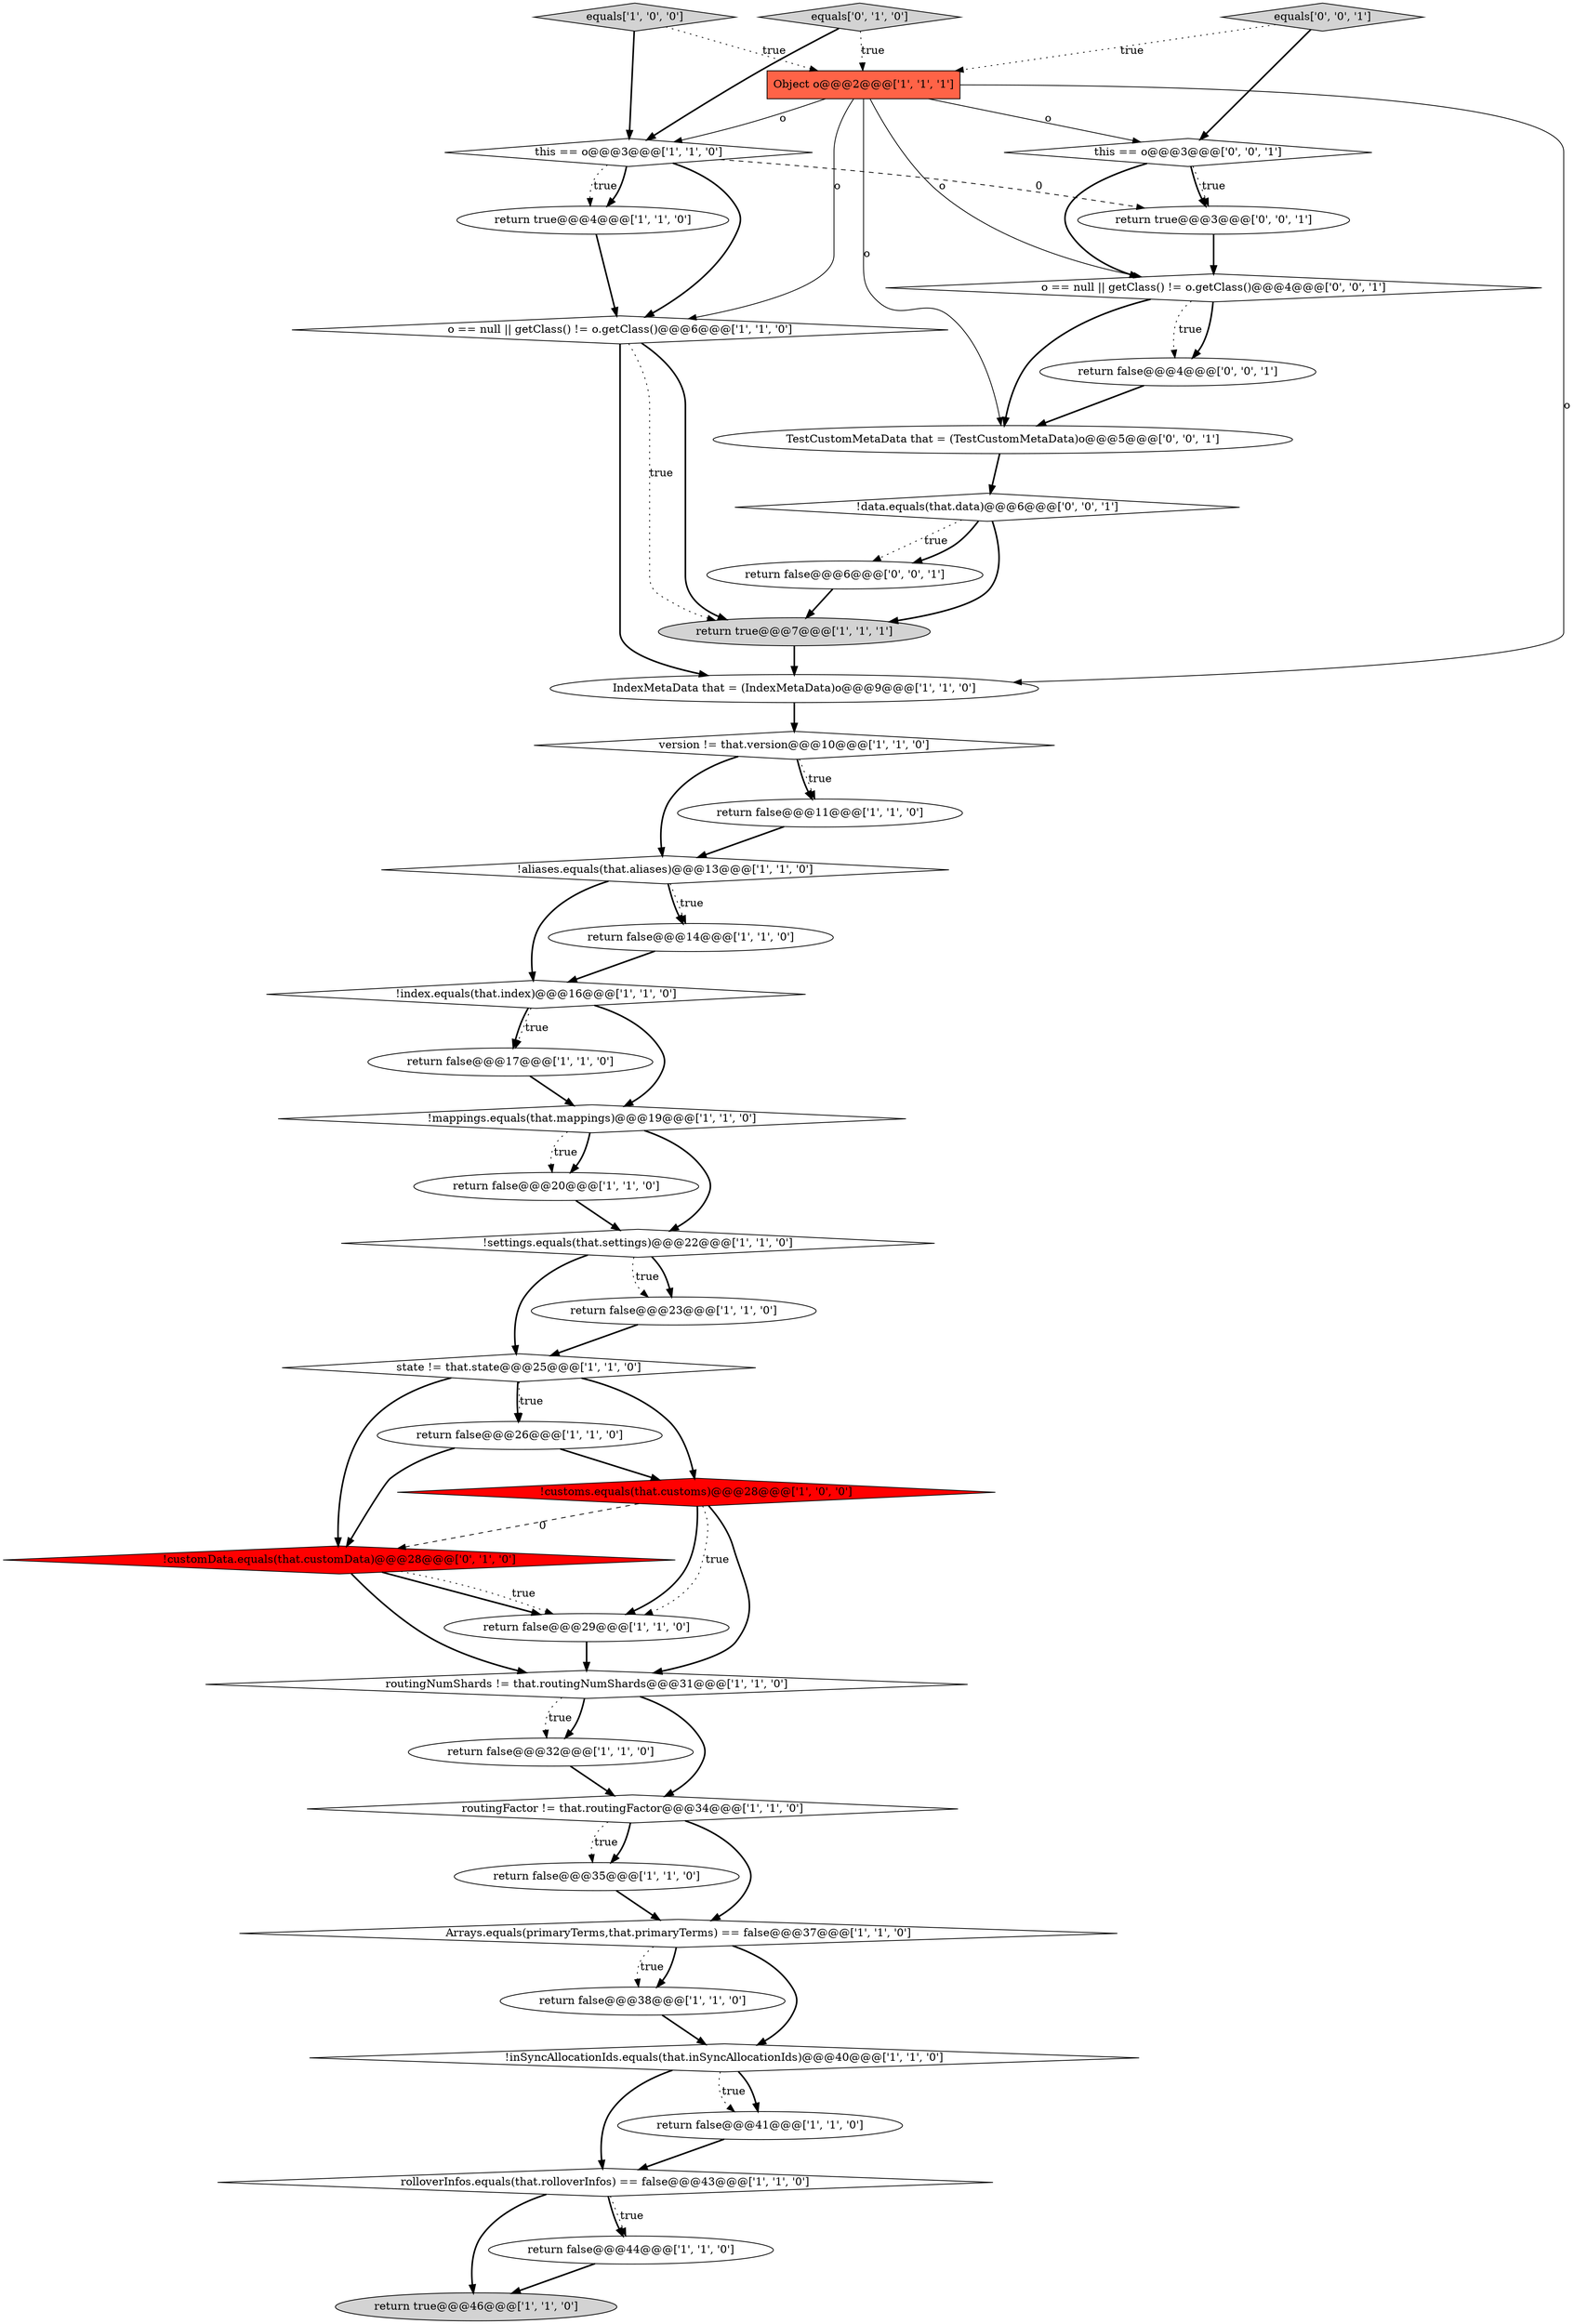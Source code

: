 digraph {
9 [style = filled, label = "rolloverInfos.equals(that.rolloverInfos) == false@@@43@@@['1', '1', '0']", fillcolor = white, shape = diamond image = "AAA0AAABBB1BBB"];
10 [style = filled, label = "IndexMetaData that = (IndexMetaData)o@@@9@@@['1', '1', '0']", fillcolor = white, shape = ellipse image = "AAA0AAABBB1BBB"];
20 [style = filled, label = "return false@@@41@@@['1', '1', '0']", fillcolor = white, shape = ellipse image = "AAA0AAABBB1BBB"];
35 [style = filled, label = "this == o@@@3@@@['0', '0', '1']", fillcolor = white, shape = diamond image = "AAA0AAABBB3BBB"];
39 [style = filled, label = "!data.equals(that.data)@@@6@@@['0', '0', '1']", fillcolor = white, shape = diamond image = "AAA0AAABBB3BBB"];
4 [style = filled, label = "equals['1', '0', '0']", fillcolor = lightgray, shape = diamond image = "AAA0AAABBB1BBB"];
22 [style = filled, label = "return false@@@29@@@['1', '1', '0']", fillcolor = white, shape = ellipse image = "AAA0AAABBB1BBB"];
13 [style = filled, label = "this == o@@@3@@@['1', '1', '0']", fillcolor = white, shape = diamond image = "AAA0AAABBB1BBB"];
2 [style = filled, label = "!index.equals(that.index)@@@16@@@['1', '1', '0']", fillcolor = white, shape = diamond image = "AAA0AAABBB1BBB"];
18 [style = filled, label = "return false@@@35@@@['1', '1', '0']", fillcolor = white, shape = ellipse image = "AAA0AAABBB1BBB"];
23 [style = filled, label = "return false@@@14@@@['1', '1', '0']", fillcolor = white, shape = ellipse image = "AAA0AAABBB1BBB"];
38 [style = filled, label = "o == null || getClass() != o.getClass()@@@4@@@['0', '0', '1']", fillcolor = white, shape = diamond image = "AAA0AAABBB3BBB"];
26 [style = filled, label = "return true@@@46@@@['1', '1', '0']", fillcolor = lightgray, shape = ellipse image = "AAA0AAABBB1BBB"];
21 [style = filled, label = "routingNumShards != that.routingNumShards@@@31@@@['1', '1', '0']", fillcolor = white, shape = diamond image = "AAA0AAABBB1BBB"];
37 [style = filled, label = "TestCustomMetaData that = (TestCustomMetaData)o@@@5@@@['0', '0', '1']", fillcolor = white, shape = ellipse image = "AAA0AAABBB3BBB"];
1 [style = filled, label = "return false@@@32@@@['1', '1', '0']", fillcolor = white, shape = ellipse image = "AAA0AAABBB1BBB"];
30 [style = filled, label = "return false@@@17@@@['1', '1', '0']", fillcolor = white, shape = ellipse image = "AAA0AAABBB1BBB"];
17 [style = filled, label = "Arrays.equals(primaryTerms,that.primaryTerms) == false@@@37@@@['1', '1', '0']", fillcolor = white, shape = diamond image = "AAA0AAABBB1BBB"];
5 [style = filled, label = "version != that.version@@@10@@@['1', '1', '0']", fillcolor = white, shape = diamond image = "AAA0AAABBB1BBB"];
40 [style = filled, label = "return false@@@6@@@['0', '0', '1']", fillcolor = white, shape = ellipse image = "AAA0AAABBB3BBB"];
19 [style = filled, label = "return false@@@20@@@['1', '1', '0']", fillcolor = white, shape = ellipse image = "AAA0AAABBB1BBB"];
11 [style = filled, label = "routingFactor != that.routingFactor@@@34@@@['1', '1', '0']", fillcolor = white, shape = diamond image = "AAA0AAABBB1BBB"];
25 [style = filled, label = "!customs.equals(that.customs)@@@28@@@['1', '0', '0']", fillcolor = red, shape = diamond image = "AAA1AAABBB1BBB"];
31 [style = filled, label = "return false@@@26@@@['1', '1', '0']", fillcolor = white, shape = ellipse image = "AAA0AAABBB1BBB"];
15 [style = filled, label = "o == null || getClass() != o.getClass()@@@6@@@['1', '1', '0']", fillcolor = white, shape = diamond image = "AAA0AAABBB1BBB"];
36 [style = filled, label = "return false@@@4@@@['0', '0', '1']", fillcolor = white, shape = ellipse image = "AAA0AAABBB3BBB"];
0 [style = filled, label = "state != that.state@@@25@@@['1', '1', '0']", fillcolor = white, shape = diamond image = "AAA0AAABBB1BBB"];
12 [style = filled, label = "return false@@@38@@@['1', '1', '0']", fillcolor = white, shape = ellipse image = "AAA0AAABBB1BBB"];
14 [style = filled, label = "Object o@@@2@@@['1', '1', '1']", fillcolor = tomato, shape = box image = "AAA0AAABBB1BBB"];
34 [style = filled, label = "equals['0', '0', '1']", fillcolor = lightgray, shape = diamond image = "AAA0AAABBB3BBB"];
7 [style = filled, label = "!settings.equals(that.settings)@@@22@@@['1', '1', '0']", fillcolor = white, shape = diamond image = "AAA0AAABBB1BBB"];
8 [style = filled, label = "!inSyncAllocationIds.equals(that.inSyncAllocationIds)@@@40@@@['1', '1', '0']", fillcolor = white, shape = diamond image = "AAA0AAABBB1BBB"];
32 [style = filled, label = "equals['0', '1', '0']", fillcolor = lightgray, shape = diamond image = "AAA0AAABBB2BBB"];
3 [style = filled, label = "return true@@@4@@@['1', '1', '0']", fillcolor = white, shape = ellipse image = "AAA0AAABBB1BBB"];
24 [style = filled, label = "!mappings.equals(that.mappings)@@@19@@@['1', '1', '0']", fillcolor = white, shape = diamond image = "AAA0AAABBB1BBB"];
27 [style = filled, label = "return true@@@7@@@['1', '1', '1']", fillcolor = lightgray, shape = ellipse image = "AAA0AAABBB1BBB"];
28 [style = filled, label = "return false@@@44@@@['1', '1', '0']", fillcolor = white, shape = ellipse image = "AAA0AAABBB1BBB"];
33 [style = filled, label = "!customData.equals(that.customData)@@@28@@@['0', '1', '0']", fillcolor = red, shape = diamond image = "AAA1AAABBB2BBB"];
29 [style = filled, label = "!aliases.equals(that.aliases)@@@13@@@['1', '1', '0']", fillcolor = white, shape = diamond image = "AAA0AAABBB1BBB"];
6 [style = filled, label = "return false@@@11@@@['1', '1', '0']", fillcolor = white, shape = ellipse image = "AAA0AAABBB1BBB"];
41 [style = filled, label = "return true@@@3@@@['0', '0', '1']", fillcolor = white, shape = ellipse image = "AAA0AAABBB3BBB"];
16 [style = filled, label = "return false@@@23@@@['1', '1', '0']", fillcolor = white, shape = ellipse image = "AAA0AAABBB1BBB"];
15->10 [style = bold, label=""];
16->0 [style = bold, label=""];
25->22 [style = bold, label=""];
20->9 [style = bold, label=""];
35->41 [style = bold, label=""];
29->23 [style = dotted, label="true"];
13->41 [style = dashed, label="0"];
6->29 [style = bold, label=""];
0->31 [style = dotted, label="true"];
9->26 [style = bold, label=""];
29->2 [style = bold, label=""];
8->20 [style = bold, label=""];
0->25 [style = bold, label=""];
21->1 [style = bold, label=""];
7->16 [style = bold, label=""];
7->16 [style = dotted, label="true"];
8->20 [style = dotted, label="true"];
35->38 [style = bold, label=""];
2->24 [style = bold, label=""];
34->14 [style = dotted, label="true"];
25->21 [style = bold, label=""];
9->28 [style = dotted, label="true"];
5->29 [style = bold, label=""];
24->19 [style = bold, label=""];
13->3 [style = dotted, label="true"];
5->6 [style = dotted, label="true"];
7->0 [style = bold, label=""];
29->23 [style = bold, label=""];
11->18 [style = bold, label=""];
15->27 [style = dotted, label="true"];
1->11 [style = bold, label=""];
14->35 [style = solid, label="o"];
5->6 [style = bold, label=""];
14->10 [style = solid, label="o"];
21->11 [style = bold, label=""];
38->37 [style = bold, label=""];
31->33 [style = bold, label=""];
14->37 [style = solid, label="o"];
39->40 [style = dotted, label="true"];
24->19 [style = dotted, label="true"];
11->17 [style = bold, label=""];
41->38 [style = bold, label=""];
13->15 [style = bold, label=""];
36->37 [style = bold, label=""];
34->35 [style = bold, label=""];
24->7 [style = bold, label=""];
0->31 [style = bold, label=""];
17->8 [style = bold, label=""];
30->24 [style = bold, label=""];
31->25 [style = bold, label=""];
4->13 [style = bold, label=""];
28->26 [style = bold, label=""];
2->30 [style = dotted, label="true"];
32->14 [style = dotted, label="true"];
9->28 [style = bold, label=""];
17->12 [style = bold, label=""];
10->5 [style = bold, label=""];
17->12 [style = dotted, label="true"];
12->8 [style = bold, label=""];
39->40 [style = bold, label=""];
40->27 [style = bold, label=""];
27->10 [style = bold, label=""];
35->41 [style = dotted, label="true"];
23->2 [style = bold, label=""];
37->39 [style = bold, label=""];
38->36 [style = dotted, label="true"];
33->22 [style = bold, label=""];
21->1 [style = dotted, label="true"];
14->38 [style = solid, label="o"];
22->21 [style = bold, label=""];
18->17 [style = bold, label=""];
38->36 [style = bold, label=""];
3->15 [style = bold, label=""];
11->18 [style = dotted, label="true"];
4->14 [style = dotted, label="true"];
39->27 [style = bold, label=""];
13->3 [style = bold, label=""];
0->33 [style = bold, label=""];
8->9 [style = bold, label=""];
25->22 [style = dotted, label="true"];
14->13 [style = solid, label="o"];
25->33 [style = dashed, label="0"];
2->30 [style = bold, label=""];
33->22 [style = dotted, label="true"];
33->21 [style = bold, label=""];
15->27 [style = bold, label=""];
32->13 [style = bold, label=""];
19->7 [style = bold, label=""];
14->15 [style = solid, label="o"];
}
